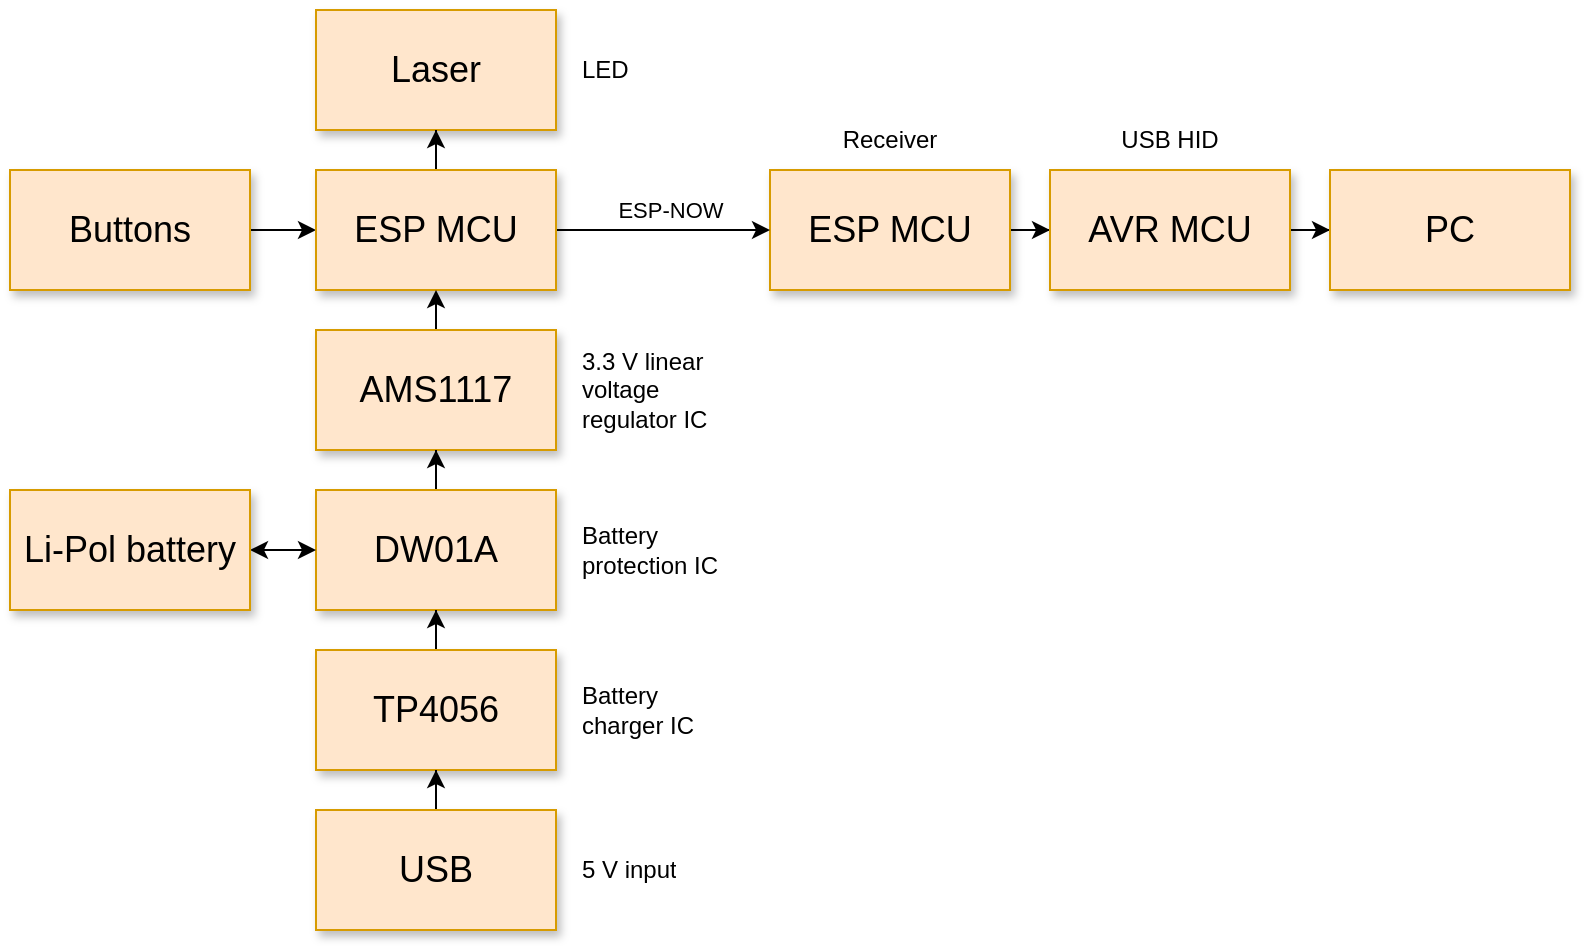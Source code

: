 <mxfile version="24.0.4" type="device">
  <diagram name="Page-1" id="90a13364-a465-7bf4-72fc-28e22215d7a0">
    <mxGraphModel dx="1688" dy="632" grid="1" gridSize="10" guides="1" tooltips="1" connect="1" arrows="1" fold="1" page="1" pageScale="1.5" pageWidth="1169" pageHeight="826" background="none" math="0" shadow="0">
      <root>
        <mxCell id="0" style=";html=1;" />
        <mxCell id="1" style=";html=1;" parent="0" />
        <mxCell id="3a17f1ce550125da-4" value="Laser" style="whiteSpace=wrap;html=1;shadow=1;fontSize=18;fillColor=#ffe6cc;strokeColor=#d79b00;" parent="1" vertex="1">
          <mxGeometry x="673" y="510" width="120" height="60" as="geometry" />
        </mxCell>
        <mxCell id="1jCkPo_z_0LnxoEgLk_F-8" value="" style="edgeStyle=orthogonalEdgeStyle;rounded=0;orthogonalLoop=1;jettySize=auto;html=1;" parent="1" source="3a17f1ce550125da-7" target="1jCkPo_z_0LnxoEgLk_F-3" edge="1">
          <mxGeometry relative="1" as="geometry" />
        </mxCell>
        <mxCell id="3a17f1ce550125da-7" value="ESP MCU" style="whiteSpace=wrap;html=1;shadow=1;fontSize=18;fillColor=#ffe6cc;strokeColor=#d79b00;" parent="1" vertex="1">
          <mxGeometry x="900" y="590" width="120" height="60" as="geometry" />
        </mxCell>
        <mxCell id="S1aHPvI7XwZI9kH2xxPf-20" value="" style="edgeStyle=orthogonalEdgeStyle;rounded=0;orthogonalLoop=1;jettySize=auto;html=1;" edge="1" parent="1" source="1jCkPo_z_0LnxoEgLk_F-1" target="1jCkPo_z_0LnxoEgLk_F-2">
          <mxGeometry relative="1" as="geometry" />
        </mxCell>
        <mxCell id="1jCkPo_z_0LnxoEgLk_F-1" value="Buttons" style="whiteSpace=wrap;html=1;shadow=1;fontSize=18;fillColor=#ffe6cc;strokeColor=#d79b00;" parent="1" vertex="1">
          <mxGeometry x="520" y="590" width="120" height="60" as="geometry" />
        </mxCell>
        <mxCell id="1jCkPo_z_0LnxoEgLk_F-6" style="edgeStyle=orthogonalEdgeStyle;rounded=0;orthogonalLoop=1;jettySize=auto;html=1;" parent="1" source="1jCkPo_z_0LnxoEgLk_F-2" target="3a17f1ce550125da-7" edge="1">
          <mxGeometry relative="1" as="geometry" />
        </mxCell>
        <mxCell id="1jCkPo_z_0LnxoEgLk_F-18" value="ESP-NOW" style="edgeLabel;html=1;align=center;verticalAlign=middle;resizable=0;points=[];" parent="1jCkPo_z_0LnxoEgLk_F-6" vertex="1" connectable="0">
          <mxGeometry x="0.028" y="-1" relative="1" as="geometry">
            <mxPoint x="2" y="-11" as="offset" />
          </mxGeometry>
        </mxCell>
        <mxCell id="1jCkPo_z_0LnxoEgLk_F-7" value="" style="edgeStyle=orthogonalEdgeStyle;rounded=0;orthogonalLoop=1;jettySize=auto;html=1;" parent="1" source="1jCkPo_z_0LnxoEgLk_F-2" target="3a17f1ce550125da-4" edge="1">
          <mxGeometry relative="1" as="geometry" />
        </mxCell>
        <mxCell id="1jCkPo_z_0LnxoEgLk_F-2" value="ESP MCU" style="whiteSpace=wrap;html=1;shadow=1;fontSize=18;fillColor=#ffe6cc;strokeColor=#d79b00;" parent="1" vertex="1">
          <mxGeometry x="673" y="590" width="120" height="60" as="geometry" />
        </mxCell>
        <mxCell id="1jCkPo_z_0LnxoEgLk_F-11" value="" style="edgeStyle=orthogonalEdgeStyle;rounded=0;orthogonalLoop=1;jettySize=auto;html=1;" parent="1" source="1jCkPo_z_0LnxoEgLk_F-3" target="1jCkPo_z_0LnxoEgLk_F-10" edge="1">
          <mxGeometry relative="1" as="geometry" />
        </mxCell>
        <mxCell id="1jCkPo_z_0LnxoEgLk_F-3" value="AVR MCU" style="whiteSpace=wrap;html=1;shadow=1;fontSize=18;fillColor=#ffe6cc;strokeColor=#d79b00;" parent="1" vertex="1">
          <mxGeometry x="1040" y="590" width="120" height="60" as="geometry" />
        </mxCell>
        <mxCell id="1jCkPo_z_0LnxoEgLk_F-10" value="PC" style="whiteSpace=wrap;html=1;shadow=1;fontSize=18;fillColor=#ffe6cc;strokeColor=#d79b00;" parent="1" vertex="1">
          <mxGeometry x="1180" y="590" width="120" height="60" as="geometry" />
        </mxCell>
        <mxCell id="S1aHPvI7XwZI9kH2xxPf-16" style="edgeStyle=orthogonalEdgeStyle;rounded=0;orthogonalLoop=1;jettySize=auto;html=1;exitX=0.5;exitY=0;exitDx=0;exitDy=0;entryX=0.5;entryY=1;entryDx=0;entryDy=0;" edge="1" parent="1" source="S1aHPvI7XwZI9kH2xxPf-11" target="1jCkPo_z_0LnxoEgLk_F-2">
          <mxGeometry relative="1" as="geometry" />
        </mxCell>
        <mxCell id="S1aHPvI7XwZI9kH2xxPf-11" value="AMS1117" style="whiteSpace=wrap;html=1;shadow=1;fontSize=18;fillColor=#ffe6cc;strokeColor=#d79b00;" vertex="1" parent="1">
          <mxGeometry x="673" y="670" width="120" height="60" as="geometry" />
        </mxCell>
        <mxCell id="S1aHPvI7XwZI9kH2xxPf-17" value="" style="edgeStyle=orthogonalEdgeStyle;rounded=0;orthogonalLoop=1;jettySize=auto;html=1;" edge="1" parent="1" source="S1aHPvI7XwZI9kH2xxPf-12" target="S1aHPvI7XwZI9kH2xxPf-11">
          <mxGeometry relative="1" as="geometry" />
        </mxCell>
        <mxCell id="S1aHPvI7XwZI9kH2xxPf-12" value="DW01A" style="whiteSpace=wrap;html=1;shadow=1;fontSize=18;fillColor=#ffe6cc;strokeColor=#d79b00;" vertex="1" parent="1">
          <mxGeometry x="673" y="750" width="120" height="60" as="geometry" />
        </mxCell>
        <mxCell id="S1aHPvI7XwZI9kH2xxPf-18" value="" style="edgeStyle=orthogonalEdgeStyle;rounded=0;orthogonalLoop=1;jettySize=auto;html=1;" edge="1" parent="1" source="S1aHPvI7XwZI9kH2xxPf-13" target="S1aHPvI7XwZI9kH2xxPf-12">
          <mxGeometry relative="1" as="geometry" />
        </mxCell>
        <mxCell id="S1aHPvI7XwZI9kH2xxPf-13" value="TP4056" style="whiteSpace=wrap;html=1;shadow=1;fontSize=18;fillColor=#ffe6cc;strokeColor=#d79b00;" vertex="1" parent="1">
          <mxGeometry x="673" y="830" width="120" height="60" as="geometry" />
        </mxCell>
        <mxCell id="S1aHPvI7XwZI9kH2xxPf-19" value="" style="edgeStyle=orthogonalEdgeStyle;rounded=0;orthogonalLoop=1;jettySize=auto;html=1;" edge="1" parent="1" source="S1aHPvI7XwZI9kH2xxPf-14" target="S1aHPvI7XwZI9kH2xxPf-13">
          <mxGeometry relative="1" as="geometry" />
        </mxCell>
        <mxCell id="S1aHPvI7XwZI9kH2xxPf-14" value="USB" style="whiteSpace=wrap;html=1;shadow=1;fontSize=18;fillColor=#ffe6cc;strokeColor=#d79b00;" vertex="1" parent="1">
          <mxGeometry x="673" y="910" width="120" height="60" as="geometry" />
        </mxCell>
        <mxCell id="S1aHPvI7XwZI9kH2xxPf-22" value="" style="edgeStyle=orthogonalEdgeStyle;rounded=0;orthogonalLoop=1;jettySize=auto;html=1;startArrow=classic;startFill=1;" edge="1" parent="1" source="S1aHPvI7XwZI9kH2xxPf-21" target="S1aHPvI7XwZI9kH2xxPf-12">
          <mxGeometry relative="1" as="geometry" />
        </mxCell>
        <mxCell id="S1aHPvI7XwZI9kH2xxPf-21" value="Li-Pol battery" style="whiteSpace=wrap;html=1;shadow=1;fontSize=18;fillColor=#ffe6cc;strokeColor=#d79b00;" vertex="1" parent="1">
          <mxGeometry x="520" y="750" width="120" height="60" as="geometry" />
        </mxCell>
        <mxCell id="S1aHPvI7XwZI9kH2xxPf-23" value="3.3 V linear voltage regulator IC" style="text;strokeColor=none;fillColor=none;align=left;verticalAlign=middle;spacingLeft=4;spacingRight=4;overflow=hidden;points=[[0,0.5],[1,0.5]];portConstraint=eastwest;rotatable=0;whiteSpace=wrap;html=1;" vertex="1" parent="1">
          <mxGeometry x="800" y="670" width="80" height="60" as="geometry" />
        </mxCell>
        <mxCell id="S1aHPvI7XwZI9kH2xxPf-24" value="Battery protection IC" style="text;strokeColor=none;fillColor=none;align=left;verticalAlign=middle;spacingLeft=4;spacingRight=4;overflow=hidden;points=[[0,0.5],[1,0.5]];portConstraint=eastwest;rotatable=0;whiteSpace=wrap;html=1;" vertex="1" parent="1">
          <mxGeometry x="800" y="750" width="80" height="60" as="geometry" />
        </mxCell>
        <mxCell id="S1aHPvI7XwZI9kH2xxPf-25" value="USB HID" style="text;strokeColor=none;fillColor=none;align=center;verticalAlign=middle;spacingLeft=4;spacingRight=4;overflow=hidden;points=[[0,0.5],[1,0.5]];portConstraint=eastwest;rotatable=0;whiteSpace=wrap;html=1;" vertex="1" parent="1">
          <mxGeometry x="1040" y="560" width="120" height="30" as="geometry" />
        </mxCell>
        <mxCell id="S1aHPvI7XwZI9kH2xxPf-26" value="Receiver" style="text;strokeColor=none;fillColor=none;align=center;verticalAlign=middle;spacingLeft=4;spacingRight=4;overflow=hidden;points=[[0,0.5],[1,0.5]];portConstraint=eastwest;rotatable=0;whiteSpace=wrap;html=1;" vertex="1" parent="1">
          <mxGeometry x="900" y="560" width="120" height="30" as="geometry" />
        </mxCell>
        <mxCell id="S1aHPvI7XwZI9kH2xxPf-27" value="Battery charger IC" style="text;strokeColor=none;fillColor=none;align=left;verticalAlign=middle;spacingLeft=4;spacingRight=4;overflow=hidden;points=[[0,0.5],[1,0.5]];portConstraint=eastwest;rotatable=0;whiteSpace=wrap;html=1;" vertex="1" parent="1">
          <mxGeometry x="800" y="830" width="80" height="60" as="geometry" />
        </mxCell>
        <mxCell id="S1aHPvI7XwZI9kH2xxPf-28" value="5 V input" style="text;strokeColor=none;fillColor=none;align=left;verticalAlign=middle;spacingLeft=4;spacingRight=4;overflow=hidden;points=[[0,0.5],[1,0.5]];portConstraint=eastwest;rotatable=0;whiteSpace=wrap;html=1;" vertex="1" parent="1">
          <mxGeometry x="800" y="910" width="80" height="60" as="geometry" />
        </mxCell>
        <mxCell id="S1aHPvI7XwZI9kH2xxPf-29" value="LED" style="text;strokeColor=none;fillColor=none;align=left;verticalAlign=middle;spacingLeft=4;spacingRight=4;overflow=hidden;points=[[0,0.5],[1,0.5]];portConstraint=eastwest;rotatable=0;whiteSpace=wrap;html=1;" vertex="1" parent="1">
          <mxGeometry x="800" y="510" width="80" height="60" as="geometry" />
        </mxCell>
      </root>
    </mxGraphModel>
  </diagram>
</mxfile>
